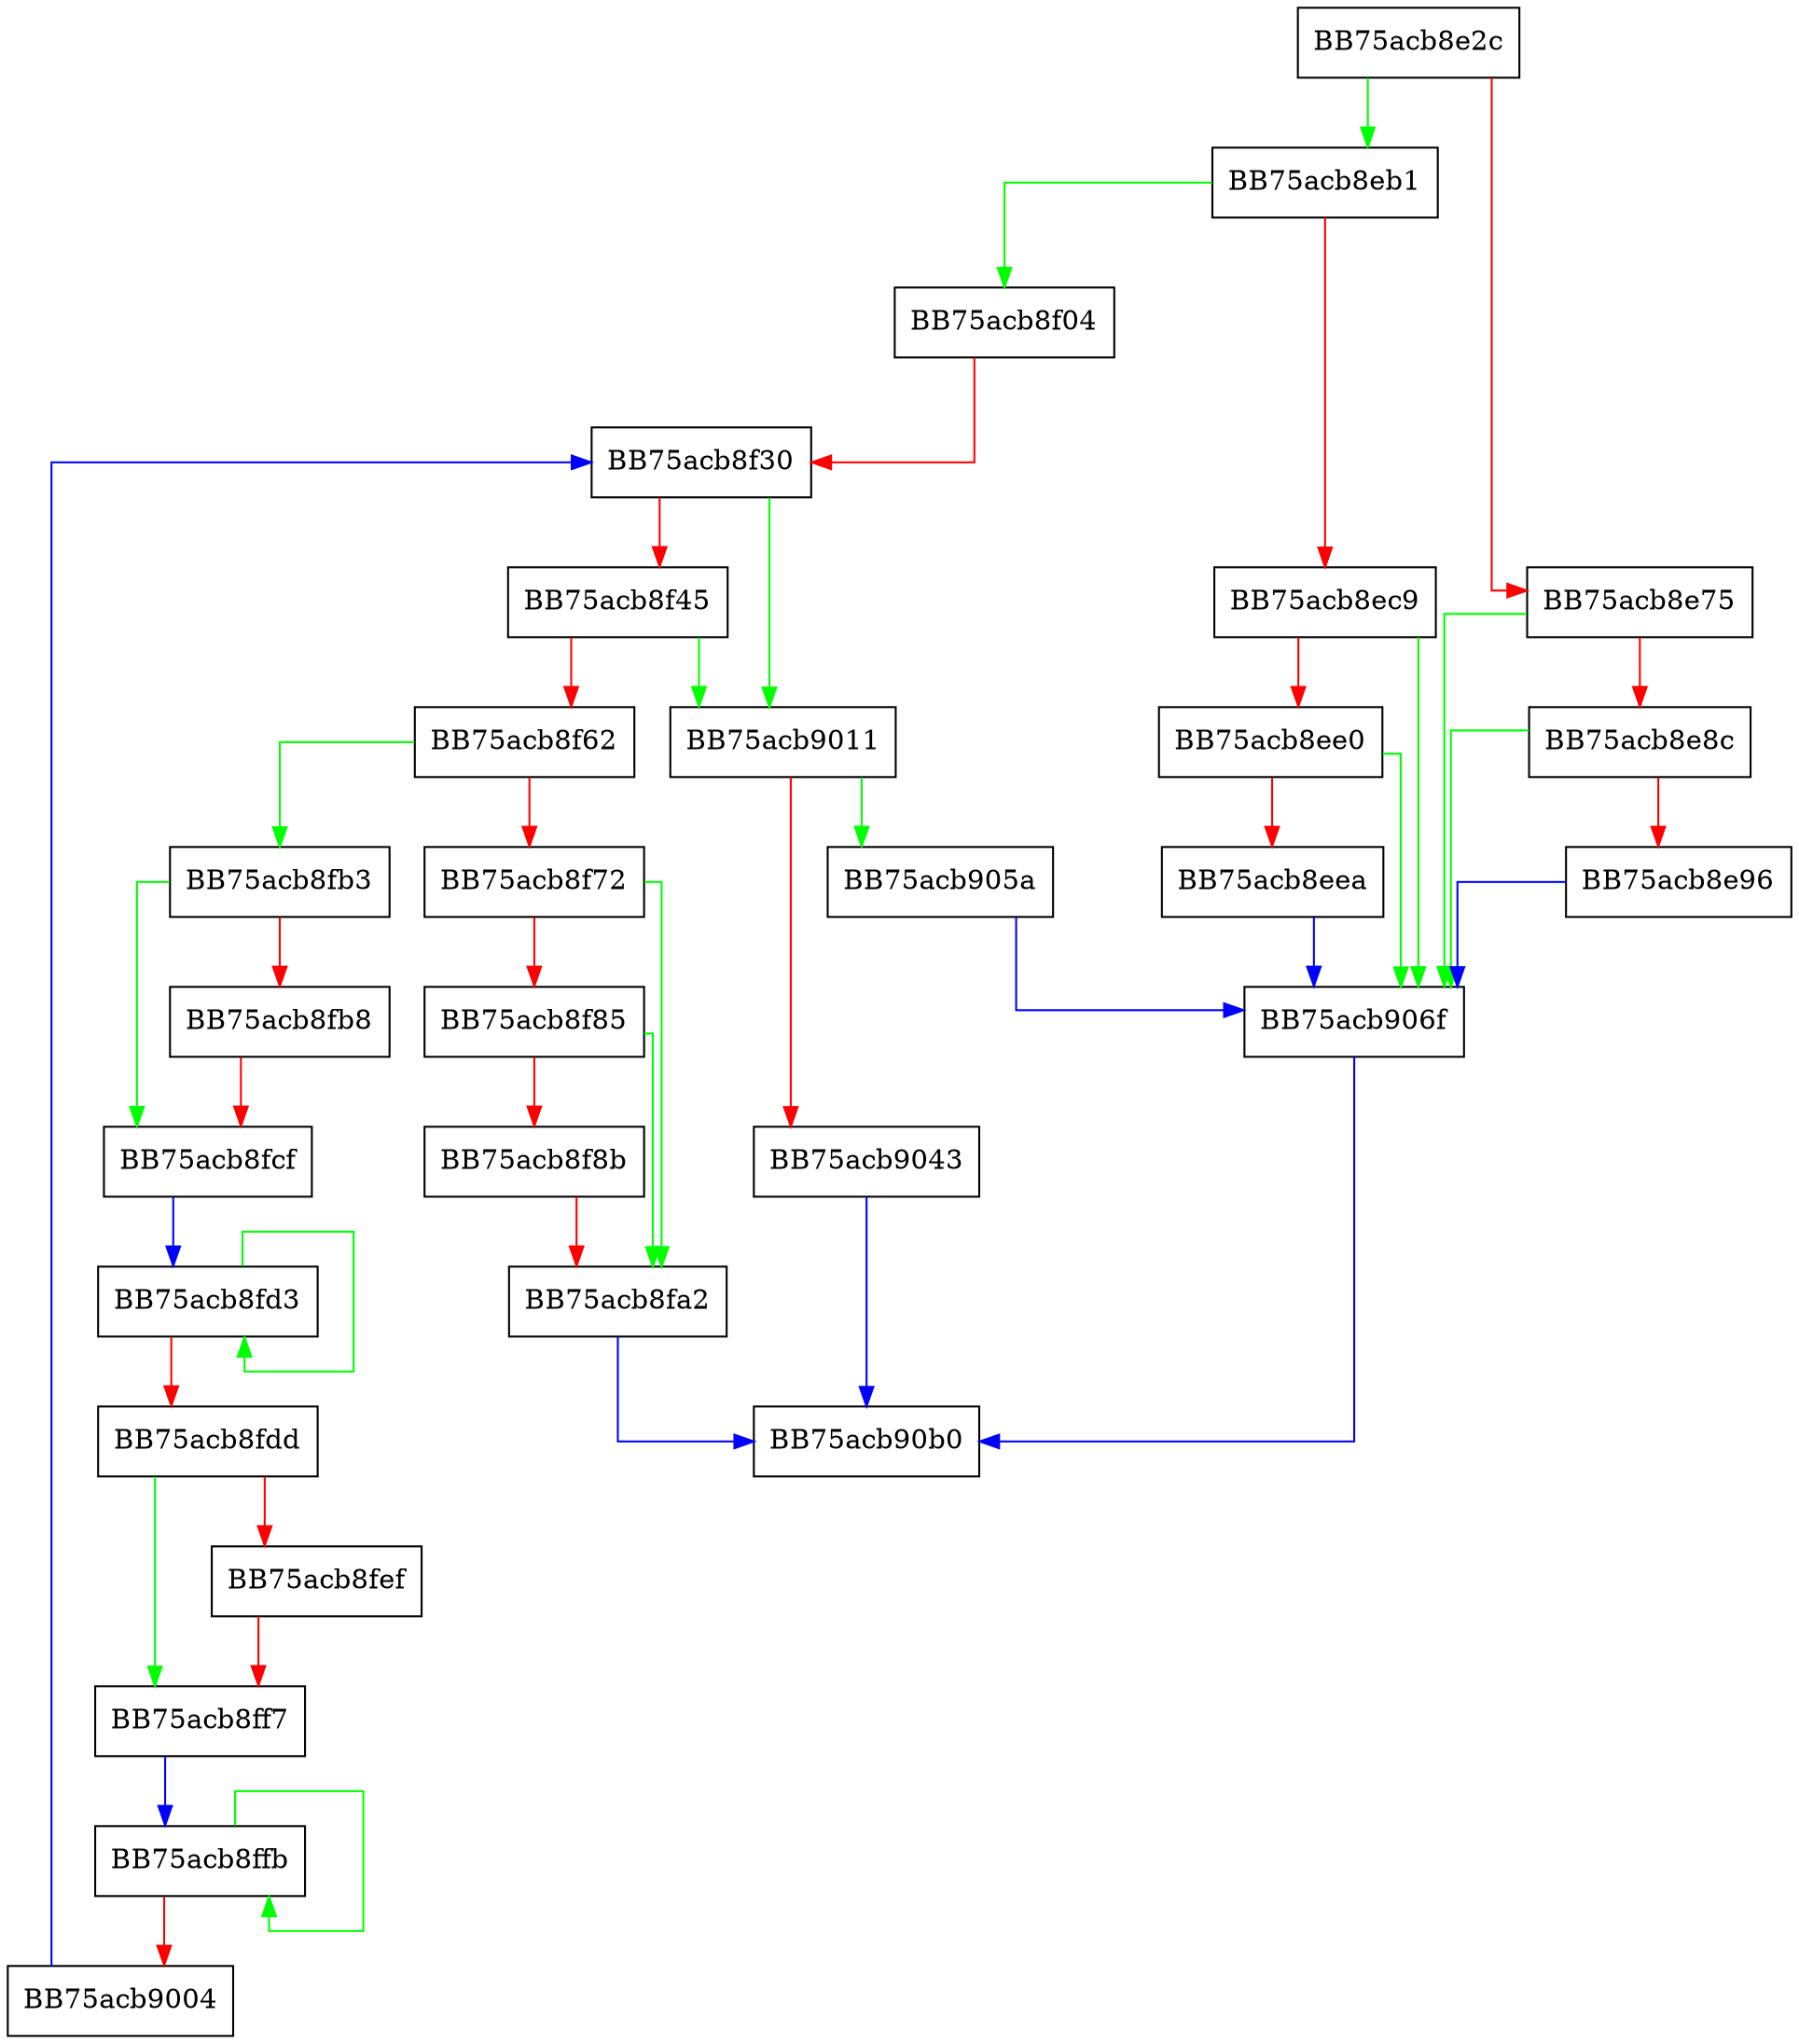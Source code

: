 digraph GetPIIStrippedReferrerUrls {
  node [shape="box"];
  graph [splines=ortho];
  BB75acb8e2c -> BB75acb8eb1 [color="green"];
  BB75acb8e2c -> BB75acb8e75 [color="red"];
  BB75acb8e75 -> BB75acb906f [color="green"];
  BB75acb8e75 -> BB75acb8e8c [color="red"];
  BB75acb8e8c -> BB75acb906f [color="green"];
  BB75acb8e8c -> BB75acb8e96 [color="red"];
  BB75acb8e96 -> BB75acb906f [color="blue"];
  BB75acb8eb1 -> BB75acb8f04 [color="green"];
  BB75acb8eb1 -> BB75acb8ec9 [color="red"];
  BB75acb8ec9 -> BB75acb906f [color="green"];
  BB75acb8ec9 -> BB75acb8ee0 [color="red"];
  BB75acb8ee0 -> BB75acb906f [color="green"];
  BB75acb8ee0 -> BB75acb8eea [color="red"];
  BB75acb8eea -> BB75acb906f [color="blue"];
  BB75acb8f04 -> BB75acb8f30 [color="red"];
  BB75acb8f30 -> BB75acb9011 [color="green"];
  BB75acb8f30 -> BB75acb8f45 [color="red"];
  BB75acb8f45 -> BB75acb9011 [color="green"];
  BB75acb8f45 -> BB75acb8f62 [color="red"];
  BB75acb8f62 -> BB75acb8fb3 [color="green"];
  BB75acb8f62 -> BB75acb8f72 [color="red"];
  BB75acb8f72 -> BB75acb8fa2 [color="green"];
  BB75acb8f72 -> BB75acb8f85 [color="red"];
  BB75acb8f85 -> BB75acb8fa2 [color="green"];
  BB75acb8f85 -> BB75acb8f8b [color="red"];
  BB75acb8f8b -> BB75acb8fa2 [color="red"];
  BB75acb8fa2 -> BB75acb90b0 [color="blue"];
  BB75acb8fb3 -> BB75acb8fcf [color="green"];
  BB75acb8fb3 -> BB75acb8fb8 [color="red"];
  BB75acb8fb8 -> BB75acb8fcf [color="red"];
  BB75acb8fcf -> BB75acb8fd3 [color="blue"];
  BB75acb8fd3 -> BB75acb8fd3 [color="green"];
  BB75acb8fd3 -> BB75acb8fdd [color="red"];
  BB75acb8fdd -> BB75acb8ff7 [color="green"];
  BB75acb8fdd -> BB75acb8fef [color="red"];
  BB75acb8fef -> BB75acb8ff7 [color="red"];
  BB75acb8ff7 -> BB75acb8ffb [color="blue"];
  BB75acb8ffb -> BB75acb8ffb [color="green"];
  BB75acb8ffb -> BB75acb9004 [color="red"];
  BB75acb9004 -> BB75acb8f30 [color="blue"];
  BB75acb9011 -> BB75acb905a [color="green"];
  BB75acb9011 -> BB75acb9043 [color="red"];
  BB75acb9043 -> BB75acb90b0 [color="blue"];
  BB75acb905a -> BB75acb906f [color="blue"];
  BB75acb906f -> BB75acb90b0 [color="blue"];
}